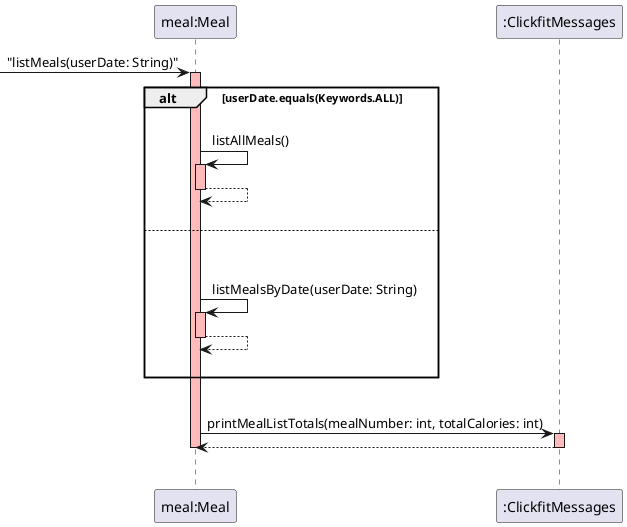 @startuml
'https://plantuml.com/sequence-diagram
participant "meal:Meal"
    ->"meal:Meal" : "listMeals(userDate: String)"
    activate "meal:Meal" #FFBBBB
    alt userDate.equals(Keywords.ALL)
    |||
    "meal:Meal"->"meal:Meal" : listAllMeals()
    activate "meal:Meal" #FFBBBB
    return
    |||
    else
    |||
    |||
    "meal:Meal"->"meal:Meal" : listMealsByDate(userDate: String)
    activate "meal:Meal" #FFBBBB
    return
    |||
    end
    |||
    "meal:Meal"->":ClickfitMessages" : printMealListTotals(mealNumber: int, totalCalories: int)
    activate ":ClickfitMessages" #FFBBBB
    return
    deactivate "meal:Meal"
    |||
@enduml